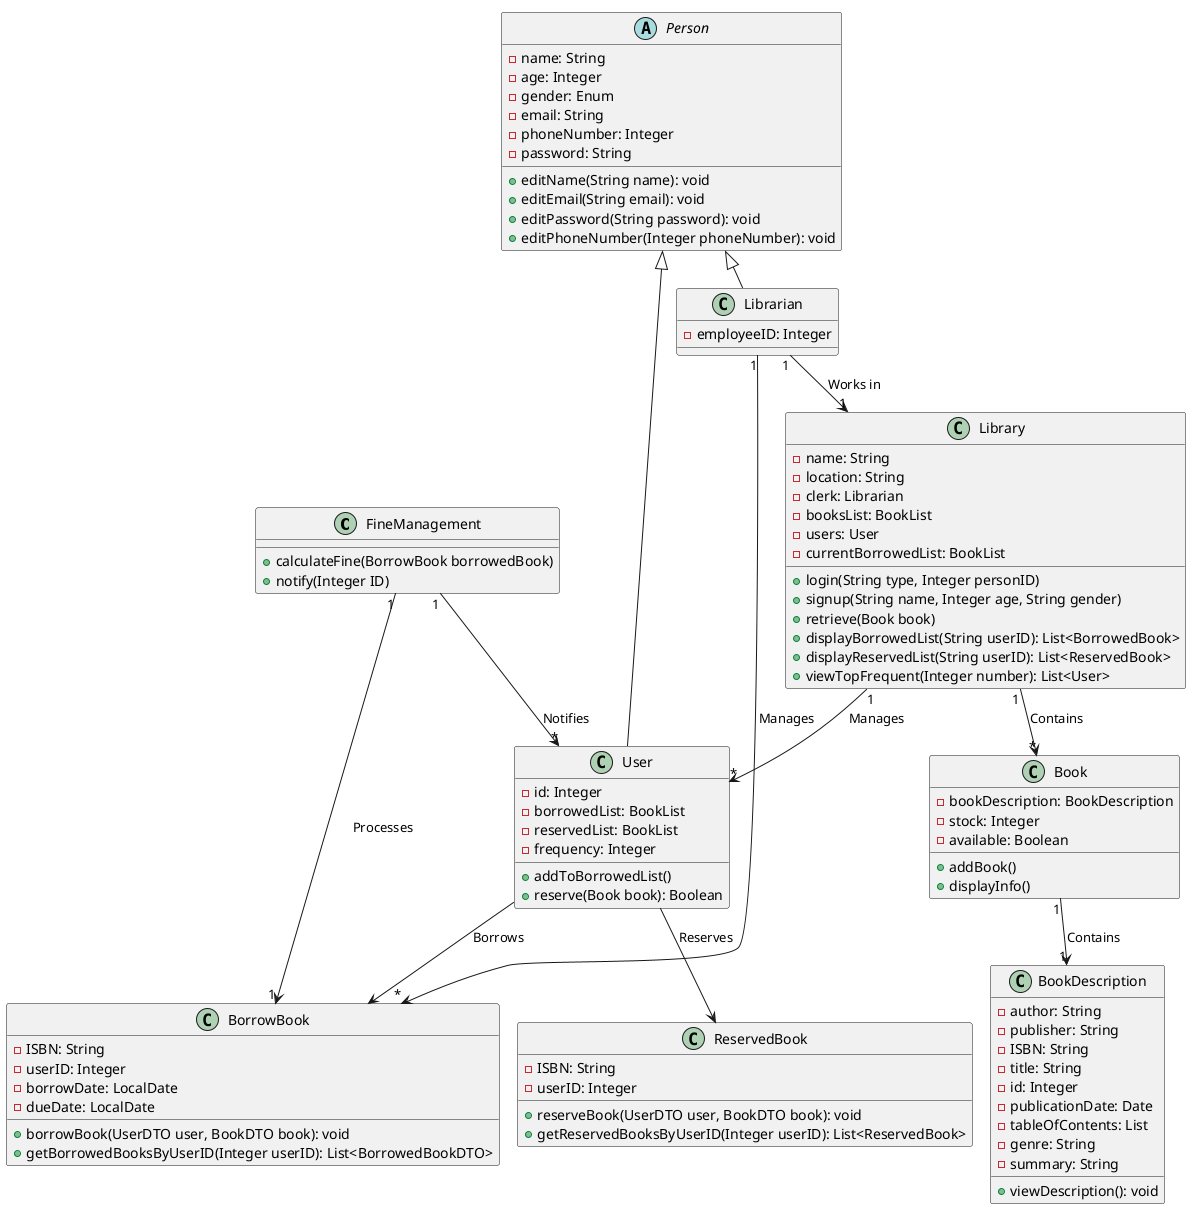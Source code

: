 @startuml
!pragma layout smetana

' Fine Management
class FineManagement {
  + calculateFine(BorrowBook borrowedBook)
  + notify(Integer ID)
}

' Library class
class Library {
  - name: String
  - location: String
  - clerk: Librarian
  - booksList: BookList
  - users: User
  - currentBorrowedList: BookList
  + login(String type, Integer personID)
  + signup(String name, Integer age, String gender)
  + retrieve(Book book)
  + displayBorrowedList(String userID): List<BorrowedBook>
  + displayReservedList(String userID): List<ReservedBook>
  + viewTopFrequent(Integer number): List<User>
}

' Book class
class Book {
  - bookDescription: BookDescription
  - stock: Integer
  - available: Boolean
  + addBook()
  + displayInfo()
}

' Book Description
class BookDescription {
  - author: String
  - publisher: String
  - ISBN: String
  - title: String
  - id: Integer
  - publicationDate: Date
  - tableOfContents: List
  - genre: String
  - summary: String
  + viewDescription(): void
}

' User class
class User {
  - id: Integer
  - borrowedList: BookList
  - reservedList: BookList
  - frequency: Integer
  + addToBorrowedList()
  + reserve(Book book): Boolean
}

' Abstract Person class
abstract class Person {
  - name: String
  - age: Integer
  - gender: Enum
  - email: String
  - phoneNumber: Integer
  - password: String
  + editName(String name): void
  + editEmail(String email): void
  + editPassword(String password): void
  + editPhoneNumber(Integer phoneNumber): void
}

' Librarian
class Librarian {
  - employeeID: Integer
}

' Borrow Book class
class BorrowBook {
  - ISBN: String
  - userID: Integer
  - borrowDate: LocalDate
  - dueDate: LocalDate
  + borrowBook(UserDTO user, BookDTO book): void
  + getBorrowedBooksByUserID(Integer userID): List<BorrowedBookDTO>
}

' Reserved Book class
class ReservedBook {
  - ISBN: String
  - userID: Integer
  + reserveBook(UserDTO user, BookDTO book): void
  + getReservedBooksByUserID(Integer userID): List<ReservedBook>
}

' Relationships
FineManagement "1" --> "1" BorrowBook : Processes
Book "1" --> "1" BookDescription : Contains
Person <|-- Librarian
Person <|-- User
User --> BorrowBook : Borrows
User --> ReservedBook : Reserves
Library "1" --> "*" User : Manages
Library "1" --> "*" Book : Contains
Librarian "1" --> "*" BorrowBook : Manages
Librarian "1" --> "1" Library : Works in
FineManagement "1" --> "*" User : Notifies

@enduml
